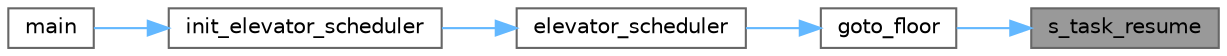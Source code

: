 digraph "s_task_resume"
{
 // LATEX_PDF_SIZE
  bgcolor="transparent";
  edge [fontname=Helvetica,fontsize=10,labelfontname=Helvetica,labelfontsize=10];
  node [fontname=Helvetica,fontsize=10,shape=box,height=0.2,width=0.4];
  rankdir="RL";
  Node1 [id="Node000001",label="s_task_resume",height=0.2,width=0.4,color="gray40", fillcolor="grey60", style="filled", fontcolor="black",tooltip=" "];
  Node1 -> Node2 [id="edge1_Node000001_Node000002",dir="back",color="steelblue1",style="solid",tooltip=" "];
  Node2 [id="Node000002",label="goto_floor",height=0.2,width=0.4,color="grey40", fillcolor="white", style="filled",URL="$motor_8c.html#ab40a1a0f03666d43a8a07ae044c6066d",tooltip="Move the elevator to the specified floor."];
  Node2 -> Node3 [id="edge2_Node000002_Node000003",dir="back",color="steelblue1",style="solid",tooltip=" "];
  Node3 [id="Node000003",label="elevator_scheduler",height=0.2,width=0.4,color="grey40", fillcolor="white", style="filled",URL="$elevator_8c.html#a4a09e7f1ddea08ce376fc9f89d544ada",tooltip="Schedule and determine the next floor for the elevator to go to."];
  Node3 -> Node4 [id="edge3_Node000003_Node000004",dir="back",color="steelblue1",style="solid",tooltip=" "];
  Node4 [id="Node000004",label="init_elevator_scheduler",height=0.2,width=0.4,color="grey40", fillcolor="white", style="filled",URL="$elevator_8c.html#afc3c9c97ecd69cf34a393f9261efc0af",tooltip="Initializes the elevator scheduler's task."];
  Node4 -> Node5 [id="edge4_Node000004_Node000005",dir="back",color="steelblue1",style="solid",tooltip=" "];
  Node5 [id="Node000005",label="main",height=0.2,width=0.4,color="grey40", fillcolor="white", style="filled",URL="$main_8c.html#acdef7a1fd863a6d3770c1268cb06add3",tooltip=" "];
}
